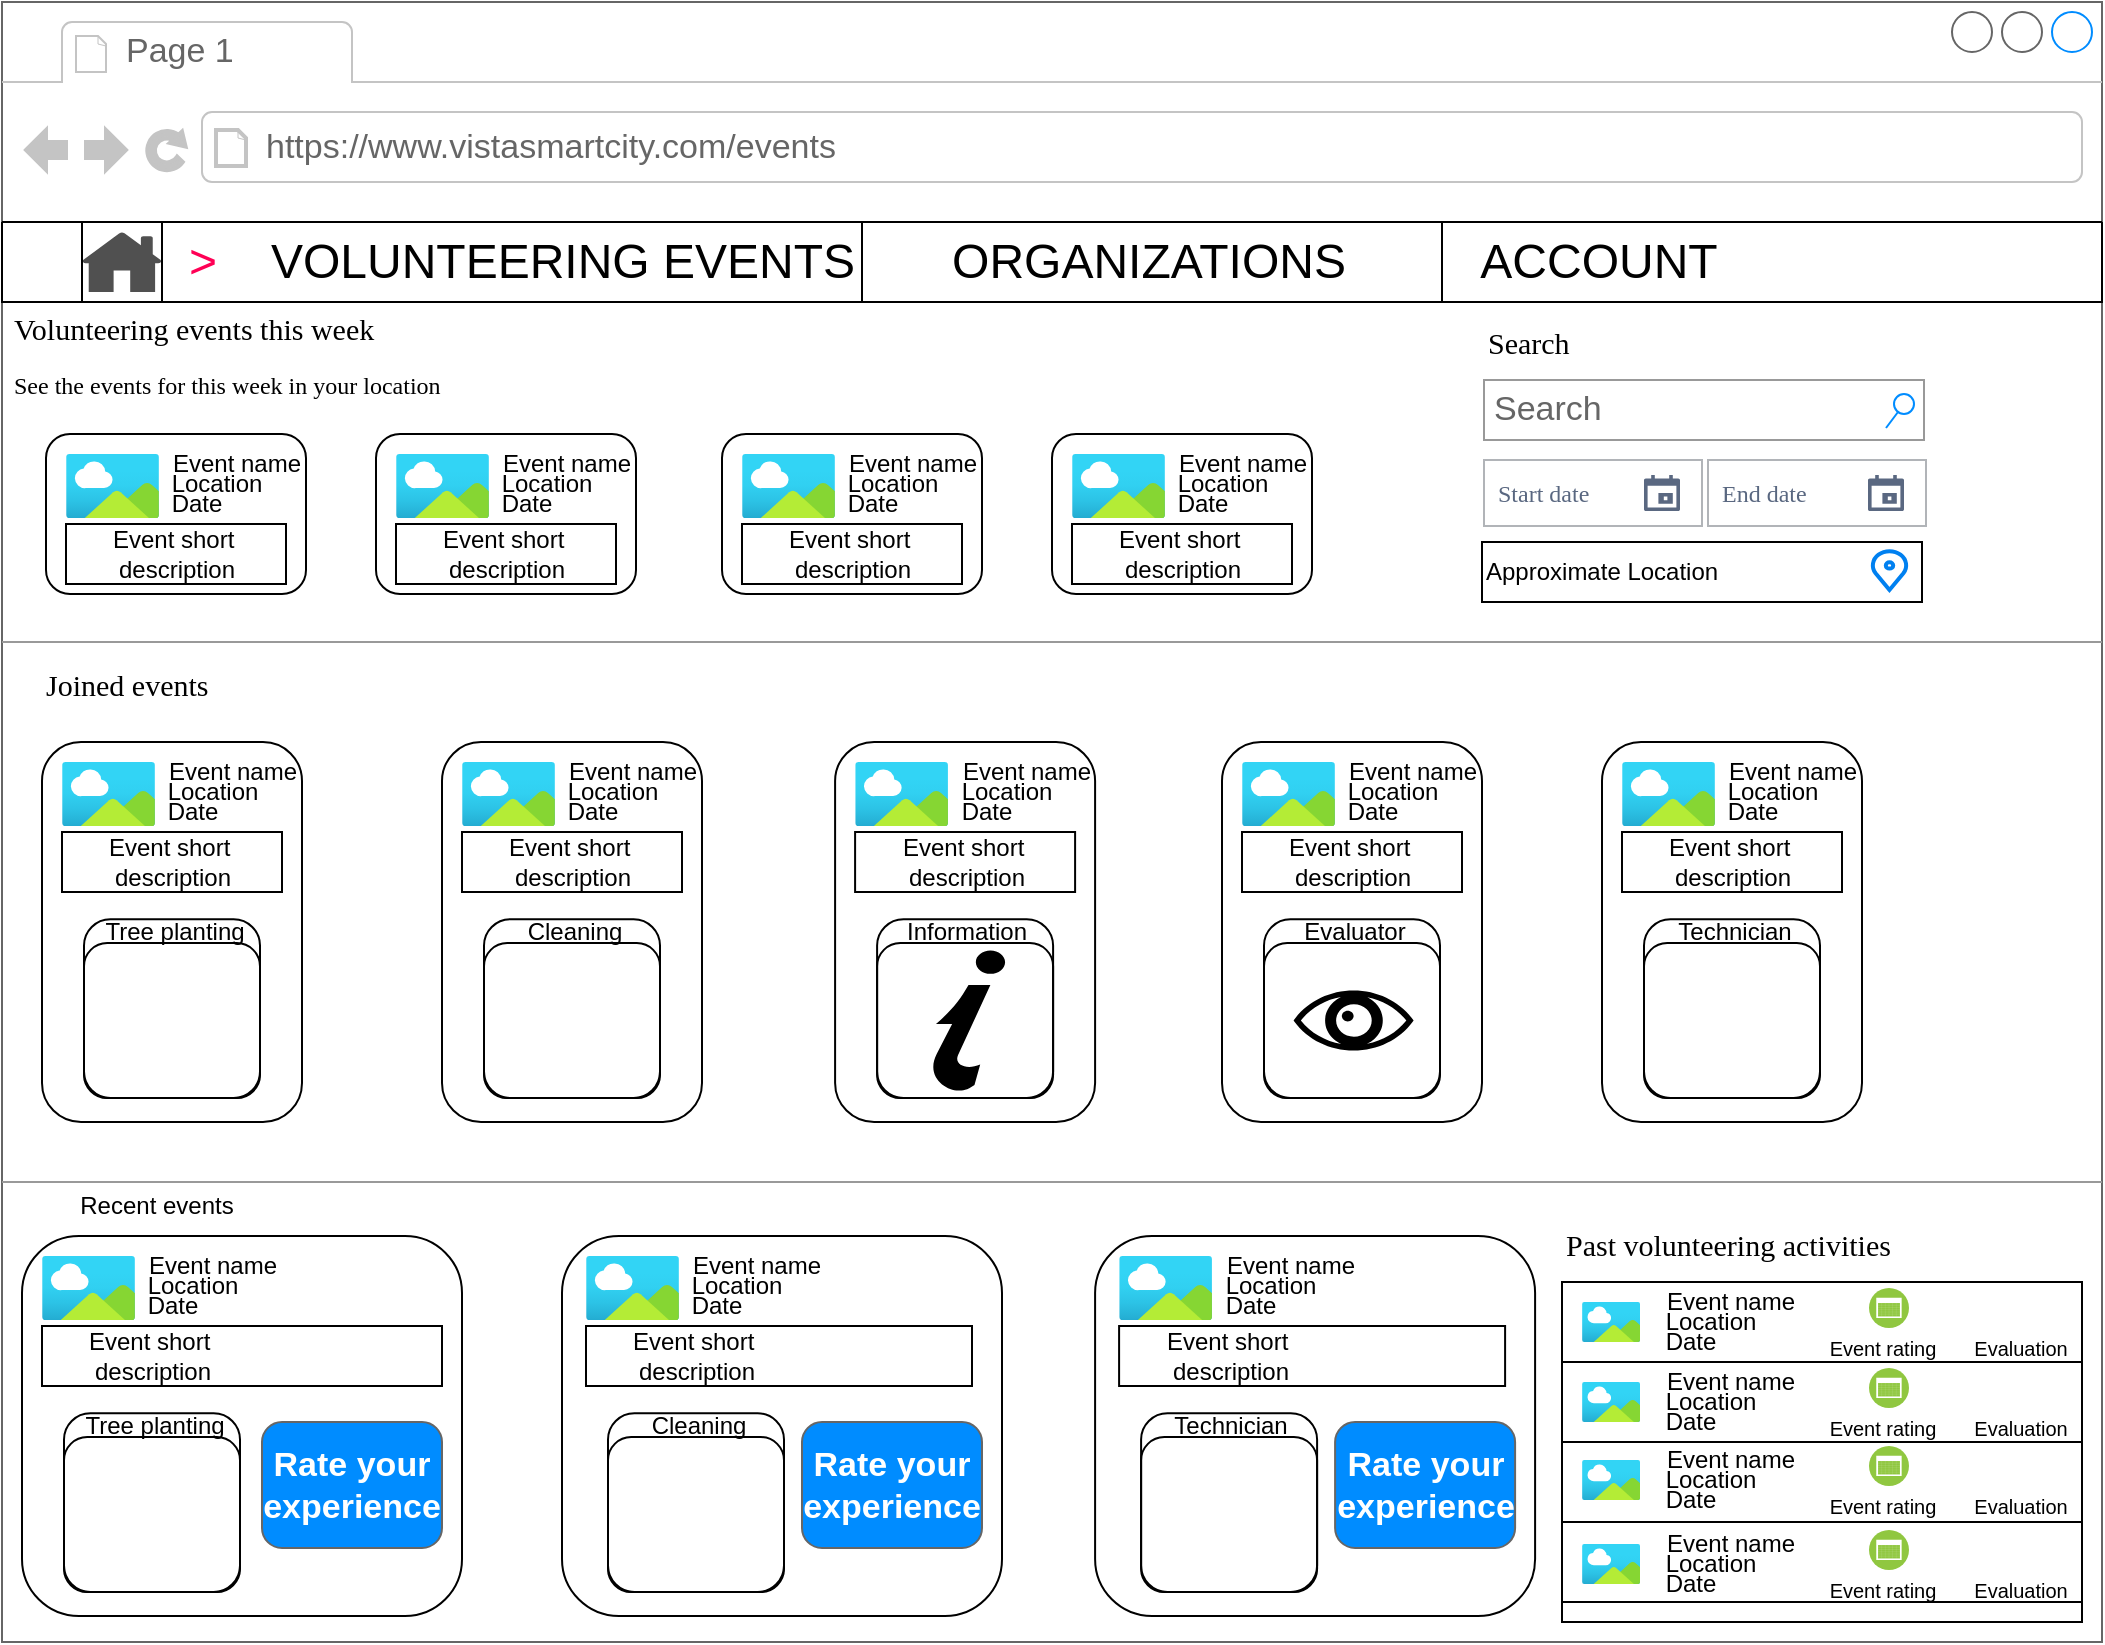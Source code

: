 <mxfile version="21.2.3" type="github">
  <diagram name="Page-1" id="2cc2dc42-3aac-f2a9-1cec-7a8b7cbee084">
    <mxGraphModel dx="1628" dy="991" grid="1" gridSize="10" guides="1" tooltips="1" connect="1" arrows="1" fold="1" page="1" pageScale="1" pageWidth="1100" pageHeight="850" background="none" math="0" shadow="0">
      <root>
        <mxCell id="0" />
        <mxCell id="1" parent="0" />
        <mxCell id="7026571954dc6520-1" value="" style="strokeWidth=1;shadow=0;dashed=0;align=center;html=1;shape=mxgraph.mockup.containers.browserWindow;rSize=0;strokeColor=#666666;mainText=,;recursiveResize=0;rounded=0;labelBackgroundColor=none;fontFamily=Verdana;fontSize=12" parent="1" vertex="1">
          <mxGeometry x="30" y="20" width="1050" height="820" as="geometry" />
        </mxCell>
        <mxCell id="7026571954dc6520-2" value="Page 1" style="strokeWidth=1;shadow=0;dashed=0;align=center;html=1;shape=mxgraph.mockup.containers.anchor;fontSize=17;fontColor=#666666;align=left;" parent="7026571954dc6520-1" vertex="1">
          <mxGeometry x="60" y="12" width="110" height="26" as="geometry" />
        </mxCell>
        <mxCell id="7026571954dc6520-3" value="https://www.vistasmartcity.com/events" style="strokeWidth=1;shadow=0;dashed=0;align=center;html=1;shape=mxgraph.mockup.containers.anchor;rSize=0;fontSize=17;fontColor=#666666;align=left;" parent="7026571954dc6520-1" vertex="1">
          <mxGeometry x="130" y="60" width="250" height="26" as="geometry" />
        </mxCell>
        <mxCell id="7026571954dc6520-6" value="Volunteering events this week" style="text;html=1;points=[];align=left;verticalAlign=top;spacingTop=-4;fontSize=15;fontFamily=Verdana" parent="7026571954dc6520-1" vertex="1">
          <mxGeometry x="4" y="152" width="170" height="30" as="geometry" />
        </mxCell>
        <mxCell id="7026571954dc6520-7" value="See the events for this week in your location" style="text;html=1;points=[];align=left;verticalAlign=top;spacingTop=-4;fontSize=12;fontFamily=Verdana;whiteSpace=wrap;" parent="7026571954dc6520-1" vertex="1">
          <mxGeometry x="4" y="182" width="240" height="40" as="geometry" />
        </mxCell>
        <mxCell id="7026571954dc6520-12" value="Search" style="text;html=1;points=[];align=left;verticalAlign=top;spacingTop=-4;fontSize=15;fontFamily=Verdana" parent="7026571954dc6520-1" vertex="1">
          <mxGeometry x="741" y="159" width="170" height="30" as="geometry" />
        </mxCell>
        <mxCell id="7026571954dc6520-14" value="Search" style="strokeWidth=1;shadow=0;dashed=0;align=center;html=1;shape=mxgraph.mockup.forms.searchBox;strokeColor=#999999;mainText=;strokeColor2=#008cff;fontColor=#666666;fontSize=17;align=left;spacingLeft=3;rounded=0;labelBackgroundColor=none;" parent="7026571954dc6520-1" vertex="1">
          <mxGeometry x="741" y="189" width="220" height="30" as="geometry" />
        </mxCell>
        <mxCell id="7026571954dc6520-15" value="" style="verticalLabelPosition=bottom;shadow=0;dashed=0;align=center;html=1;verticalAlign=top;strokeWidth=1;shape=mxgraph.mockup.markup.line;strokeColor=#999999;rounded=0;labelBackgroundColor=none;fillColor=#ffffff;fontFamily=Verdana;fontSize=12;fontColor=#000000;" parent="7026571954dc6520-1" vertex="1">
          <mxGeometry y="310" width="1050" height="20" as="geometry" />
        </mxCell>
        <mxCell id="7026571954dc6520-16" value="Joined events" style="text;html=1;points=[];align=left;verticalAlign=top;spacingTop=-4;fontSize=15;fontFamily=Verdana" parent="7026571954dc6520-1" vertex="1">
          <mxGeometry x="20" y="330" width="170" height="30" as="geometry" />
        </mxCell>
        <mxCell id="7026571954dc6520-21" value="" style="verticalLabelPosition=bottom;shadow=0;dashed=0;align=center;html=1;verticalAlign=top;strokeWidth=1;shape=mxgraph.mockup.markup.line;strokeColor=#999999;rounded=0;labelBackgroundColor=none;fillColor=#ffffff;fontFamily=Verdana;fontSize=12;fontColor=#000000;" parent="7026571954dc6520-1" vertex="1">
          <mxGeometry y="580" width="1050" height="20" as="geometry" />
        </mxCell>
        <mxCell id="wlsTM-EWgnDsblmS1kuD-19" value="" style="rounded=1;whiteSpace=wrap;html=1;" parent="7026571954dc6520-1" vertex="1">
          <mxGeometry x="20" y="370" width="130" height="190" as="geometry" />
        </mxCell>
        <mxCell id="wlsTM-EWgnDsblmS1kuD-20" value="" style="aspect=fixed;html=1;points=[];align=center;image;fontSize=12;image=img/lib/azure2/general/Image.svg;" parent="7026571954dc6520-1" vertex="1">
          <mxGeometry x="30" y="380" width="46.55" height="32" as="geometry" />
        </mxCell>
        <mxCell id="wlsTM-EWgnDsblmS1kuD-21" value="Event name" style="text;html=1;align=center;verticalAlign=middle;resizable=0;points=[];autosize=1;strokeColor=none;fillColor=none;" parent="7026571954dc6520-1" vertex="1">
          <mxGeometry x="70" y="370" width="90" height="30" as="geometry" />
        </mxCell>
        <mxCell id="wlsTM-EWgnDsblmS1kuD-22" value="Location" style="text;html=1;align=center;verticalAlign=middle;resizable=0;points=[];autosize=1;strokeColor=none;fillColor=none;" parent="7026571954dc6520-1" vertex="1">
          <mxGeometry x="70" y="380" width="70" height="30" as="geometry" />
        </mxCell>
        <mxCell id="wlsTM-EWgnDsblmS1kuD-23" value="Date" style="text;html=1;align=center;verticalAlign=middle;resizable=0;points=[];autosize=1;strokeColor=none;fillColor=none;" parent="7026571954dc6520-1" vertex="1">
          <mxGeometry x="70" y="390" width="50" height="30" as="geometry" />
        </mxCell>
        <mxCell id="wlsTM-EWgnDsblmS1kuD-24" value="" style="rounded=0;whiteSpace=wrap;html=1;" parent="7026571954dc6520-1" vertex="1">
          <mxGeometry x="30" y="415" width="110" height="30" as="geometry" />
        </mxCell>
        <mxCell id="wlsTM-EWgnDsblmS1kuD-25" value="Event short&amp;nbsp;&lt;br&gt;description" style="text;html=1;align=center;verticalAlign=middle;resizable=0;points=[];autosize=1;strokeColor=none;fillColor=none;" parent="7026571954dc6520-1" vertex="1">
          <mxGeometry x="40" y="410" width="90" height="40" as="geometry" />
        </mxCell>
        <mxCell id="wlsTM-EWgnDsblmS1kuD-26" value="" style="rounded=1;whiteSpace=wrap;html=1;" parent="7026571954dc6520-1" vertex="1">
          <mxGeometry x="22" y="216" width="130" height="80" as="geometry" />
        </mxCell>
        <mxCell id="wlsTM-EWgnDsblmS1kuD-27" value="" style="aspect=fixed;html=1;points=[];align=center;image;fontSize=12;image=img/lib/azure2/general/Image.svg;" parent="7026571954dc6520-1" vertex="1">
          <mxGeometry x="32" y="226" width="46.55" height="32" as="geometry" />
        </mxCell>
        <mxCell id="wlsTM-EWgnDsblmS1kuD-28" value="Event name" style="text;html=1;align=center;verticalAlign=middle;resizable=0;points=[];autosize=1;strokeColor=none;fillColor=none;" parent="7026571954dc6520-1" vertex="1">
          <mxGeometry x="72" y="216" width="90" height="30" as="geometry" />
        </mxCell>
        <mxCell id="wlsTM-EWgnDsblmS1kuD-29" value="Location" style="text;html=1;align=center;verticalAlign=middle;resizable=0;points=[];autosize=1;strokeColor=none;fillColor=none;" parent="7026571954dc6520-1" vertex="1">
          <mxGeometry x="72" y="226" width="70" height="30" as="geometry" />
        </mxCell>
        <mxCell id="wlsTM-EWgnDsblmS1kuD-30" value="Date" style="text;html=1;align=center;verticalAlign=middle;resizable=0;points=[];autosize=1;strokeColor=none;fillColor=none;" parent="7026571954dc6520-1" vertex="1">
          <mxGeometry x="72" y="236" width="50" height="30" as="geometry" />
        </mxCell>
        <mxCell id="wlsTM-EWgnDsblmS1kuD-31" value="" style="rounded=0;whiteSpace=wrap;html=1;" parent="7026571954dc6520-1" vertex="1">
          <mxGeometry x="32" y="261" width="110" height="30" as="geometry" />
        </mxCell>
        <mxCell id="wlsTM-EWgnDsblmS1kuD-32" value="Event short&amp;nbsp;&lt;br&gt;description" style="text;html=1;align=center;verticalAlign=middle;resizable=0;points=[];autosize=1;strokeColor=none;fillColor=none;" parent="7026571954dc6520-1" vertex="1">
          <mxGeometry x="42" y="256" width="90" height="40" as="geometry" />
        </mxCell>
        <mxCell id="wlsTM-EWgnDsblmS1kuD-40" value="" style="rounded=1;whiteSpace=wrap;html=1;" parent="7026571954dc6520-1" vertex="1">
          <mxGeometry x="187" y="216" width="130" height="80" as="geometry" />
        </mxCell>
        <mxCell id="wlsTM-EWgnDsblmS1kuD-41" value="" style="aspect=fixed;html=1;points=[];align=center;image;fontSize=12;image=img/lib/azure2/general/Image.svg;" parent="7026571954dc6520-1" vertex="1">
          <mxGeometry x="197" y="226" width="46.55" height="32" as="geometry" />
        </mxCell>
        <mxCell id="wlsTM-EWgnDsblmS1kuD-42" value="Event name" style="text;html=1;align=center;verticalAlign=middle;resizable=0;points=[];autosize=1;strokeColor=none;fillColor=none;" parent="7026571954dc6520-1" vertex="1">
          <mxGeometry x="237" y="216" width="90" height="30" as="geometry" />
        </mxCell>
        <mxCell id="wlsTM-EWgnDsblmS1kuD-43" value="Location" style="text;html=1;align=center;verticalAlign=middle;resizable=0;points=[];autosize=1;strokeColor=none;fillColor=none;" parent="7026571954dc6520-1" vertex="1">
          <mxGeometry x="237" y="226" width="70" height="30" as="geometry" />
        </mxCell>
        <mxCell id="wlsTM-EWgnDsblmS1kuD-44" value="Date" style="text;html=1;align=center;verticalAlign=middle;resizable=0;points=[];autosize=1;strokeColor=none;fillColor=none;" parent="7026571954dc6520-1" vertex="1">
          <mxGeometry x="237" y="236" width="50" height="30" as="geometry" />
        </mxCell>
        <mxCell id="wlsTM-EWgnDsblmS1kuD-45" value="" style="rounded=0;whiteSpace=wrap;html=1;" parent="7026571954dc6520-1" vertex="1">
          <mxGeometry x="197" y="261" width="110" height="30" as="geometry" />
        </mxCell>
        <mxCell id="wlsTM-EWgnDsblmS1kuD-46" value="Event short&amp;nbsp;&lt;br&gt;description" style="text;html=1;align=center;verticalAlign=middle;resizable=0;points=[];autosize=1;strokeColor=none;fillColor=none;" parent="7026571954dc6520-1" vertex="1">
          <mxGeometry x="207" y="256" width="90" height="40" as="geometry" />
        </mxCell>
        <mxCell id="wlsTM-EWgnDsblmS1kuD-54" value="" style="rounded=1;whiteSpace=wrap;html=1;" parent="7026571954dc6520-1" vertex="1">
          <mxGeometry x="360" y="216" width="130" height="80" as="geometry" />
        </mxCell>
        <mxCell id="wlsTM-EWgnDsblmS1kuD-55" value="" style="aspect=fixed;html=1;points=[];align=center;image;fontSize=12;image=img/lib/azure2/general/Image.svg;" parent="7026571954dc6520-1" vertex="1">
          <mxGeometry x="370" y="226" width="46.55" height="32" as="geometry" />
        </mxCell>
        <mxCell id="wlsTM-EWgnDsblmS1kuD-56" value="Event name" style="text;html=1;align=center;verticalAlign=middle;resizable=0;points=[];autosize=1;strokeColor=none;fillColor=none;" parent="7026571954dc6520-1" vertex="1">
          <mxGeometry x="410" y="216" width="90" height="30" as="geometry" />
        </mxCell>
        <mxCell id="wlsTM-EWgnDsblmS1kuD-57" value="Location" style="text;html=1;align=center;verticalAlign=middle;resizable=0;points=[];autosize=1;strokeColor=none;fillColor=none;" parent="7026571954dc6520-1" vertex="1">
          <mxGeometry x="410" y="226" width="70" height="30" as="geometry" />
        </mxCell>
        <mxCell id="wlsTM-EWgnDsblmS1kuD-58" value="Date" style="text;html=1;align=center;verticalAlign=middle;resizable=0;points=[];autosize=1;strokeColor=none;fillColor=none;" parent="7026571954dc6520-1" vertex="1">
          <mxGeometry x="410" y="236" width="50" height="30" as="geometry" />
        </mxCell>
        <mxCell id="wlsTM-EWgnDsblmS1kuD-59" value="" style="rounded=0;whiteSpace=wrap;html=1;" parent="7026571954dc6520-1" vertex="1">
          <mxGeometry x="370" y="261" width="110" height="30" as="geometry" />
        </mxCell>
        <mxCell id="wlsTM-EWgnDsblmS1kuD-60" value="Event short&amp;nbsp;&lt;br&gt;description" style="text;html=1;align=center;verticalAlign=middle;resizable=0;points=[];autosize=1;strokeColor=none;fillColor=none;" parent="7026571954dc6520-1" vertex="1">
          <mxGeometry x="380" y="256" width="90" height="40" as="geometry" />
        </mxCell>
        <mxCell id="wlsTM-EWgnDsblmS1kuD-68" value="" style="rounded=1;whiteSpace=wrap;html=1;" parent="7026571954dc6520-1" vertex="1">
          <mxGeometry x="525" y="216" width="130" height="80" as="geometry" />
        </mxCell>
        <mxCell id="wlsTM-EWgnDsblmS1kuD-69" value="" style="aspect=fixed;html=1;points=[];align=center;image;fontSize=12;image=img/lib/azure2/general/Image.svg;" parent="7026571954dc6520-1" vertex="1">
          <mxGeometry x="535" y="226" width="46.55" height="32" as="geometry" />
        </mxCell>
        <mxCell id="wlsTM-EWgnDsblmS1kuD-70" value="Event name" style="text;html=1;align=center;verticalAlign=middle;resizable=0;points=[];autosize=1;strokeColor=none;fillColor=none;" parent="7026571954dc6520-1" vertex="1">
          <mxGeometry x="575" y="216" width="90" height="30" as="geometry" />
        </mxCell>
        <mxCell id="wlsTM-EWgnDsblmS1kuD-71" value="Location" style="text;html=1;align=center;verticalAlign=middle;resizable=0;points=[];autosize=1;strokeColor=none;fillColor=none;" parent="7026571954dc6520-1" vertex="1">
          <mxGeometry x="575" y="226" width="70" height="30" as="geometry" />
        </mxCell>
        <mxCell id="wlsTM-EWgnDsblmS1kuD-72" value="Date" style="text;html=1;align=center;verticalAlign=middle;resizable=0;points=[];autosize=1;strokeColor=none;fillColor=none;" parent="7026571954dc6520-1" vertex="1">
          <mxGeometry x="575" y="236" width="50" height="30" as="geometry" />
        </mxCell>
        <mxCell id="wlsTM-EWgnDsblmS1kuD-73" value="" style="rounded=0;whiteSpace=wrap;html=1;" parent="7026571954dc6520-1" vertex="1">
          <mxGeometry x="535" y="261" width="110" height="30" as="geometry" />
        </mxCell>
        <mxCell id="wlsTM-EWgnDsblmS1kuD-74" value="Event short&amp;nbsp;&lt;br&gt;description" style="text;html=1;align=center;verticalAlign=middle;resizable=0;points=[];autosize=1;strokeColor=none;fillColor=none;" parent="7026571954dc6520-1" vertex="1">
          <mxGeometry x="545" y="256" width="90" height="40" as="geometry" />
        </mxCell>
        <mxCell id="PswUvU7GoWv7nSjoJi2_-37" value="Recent events" style="text;html=1;align=center;verticalAlign=middle;resizable=0;points=[];autosize=1;strokeColor=none;fillColor=none;" parent="7026571954dc6520-1" vertex="1">
          <mxGeometry x="27" y="587" width="100" height="30" as="geometry" />
        </mxCell>
        <mxCell id="HxkZM5L2tCHpHcFzdb74-59" value="" style="rounded=1;whiteSpace=wrap;html=1;" vertex="1" parent="7026571954dc6520-1">
          <mxGeometry x="220" y="370" width="130" height="190" as="geometry" />
        </mxCell>
        <mxCell id="HxkZM5L2tCHpHcFzdb74-60" value="" style="aspect=fixed;html=1;points=[];align=center;image;fontSize=12;image=img/lib/azure2/general/Image.svg;" vertex="1" parent="7026571954dc6520-1">
          <mxGeometry x="230" y="380" width="46.55" height="32" as="geometry" />
        </mxCell>
        <mxCell id="HxkZM5L2tCHpHcFzdb74-61" value="Event name" style="text;html=1;align=center;verticalAlign=middle;resizable=0;points=[];autosize=1;strokeColor=none;fillColor=none;" vertex="1" parent="7026571954dc6520-1">
          <mxGeometry x="270" y="370" width="90" height="30" as="geometry" />
        </mxCell>
        <mxCell id="HxkZM5L2tCHpHcFzdb74-62" value="Location" style="text;html=1;align=center;verticalAlign=middle;resizable=0;points=[];autosize=1;strokeColor=none;fillColor=none;" vertex="1" parent="7026571954dc6520-1">
          <mxGeometry x="270" y="380" width="70" height="30" as="geometry" />
        </mxCell>
        <mxCell id="HxkZM5L2tCHpHcFzdb74-63" value="Date" style="text;html=1;align=center;verticalAlign=middle;resizable=0;points=[];autosize=1;strokeColor=none;fillColor=none;" vertex="1" parent="7026571954dc6520-1">
          <mxGeometry x="270" y="390" width="50" height="30" as="geometry" />
        </mxCell>
        <mxCell id="HxkZM5L2tCHpHcFzdb74-64" value="" style="rounded=0;whiteSpace=wrap;html=1;" vertex="1" parent="7026571954dc6520-1">
          <mxGeometry x="230" y="415" width="110" height="30" as="geometry" />
        </mxCell>
        <mxCell id="HxkZM5L2tCHpHcFzdb74-65" value="Event short&amp;nbsp;&lt;br&gt;description" style="text;html=1;align=center;verticalAlign=middle;resizable=0;points=[];autosize=1;strokeColor=none;fillColor=none;" vertex="1" parent="7026571954dc6520-1">
          <mxGeometry x="240" y="410" width="90" height="40" as="geometry" />
        </mxCell>
        <mxCell id="HxkZM5L2tCHpHcFzdb74-72" value="" style="rounded=1;whiteSpace=wrap;html=1;" vertex="1" parent="7026571954dc6520-1">
          <mxGeometry x="416.55" y="370" width="130" height="190" as="geometry" />
        </mxCell>
        <mxCell id="HxkZM5L2tCHpHcFzdb74-73" value="" style="aspect=fixed;html=1;points=[];align=center;image;fontSize=12;image=img/lib/azure2/general/Image.svg;" vertex="1" parent="7026571954dc6520-1">
          <mxGeometry x="426.55" y="380" width="46.55" height="32" as="geometry" />
        </mxCell>
        <mxCell id="HxkZM5L2tCHpHcFzdb74-74" value="Event name" style="text;html=1;align=center;verticalAlign=middle;resizable=0;points=[];autosize=1;strokeColor=none;fillColor=none;" vertex="1" parent="7026571954dc6520-1">
          <mxGeometry x="466.55" y="370" width="90" height="30" as="geometry" />
        </mxCell>
        <mxCell id="HxkZM5L2tCHpHcFzdb74-75" value="Location" style="text;html=1;align=center;verticalAlign=middle;resizable=0;points=[];autosize=1;strokeColor=none;fillColor=none;" vertex="1" parent="7026571954dc6520-1">
          <mxGeometry x="466.55" y="380" width="70" height="30" as="geometry" />
        </mxCell>
        <mxCell id="HxkZM5L2tCHpHcFzdb74-76" value="Date" style="text;html=1;align=center;verticalAlign=middle;resizable=0;points=[];autosize=1;strokeColor=none;fillColor=none;" vertex="1" parent="7026571954dc6520-1">
          <mxGeometry x="466.55" y="390" width="50" height="30" as="geometry" />
        </mxCell>
        <mxCell id="HxkZM5L2tCHpHcFzdb74-77" value="" style="rounded=0;whiteSpace=wrap;html=1;" vertex="1" parent="7026571954dc6520-1">
          <mxGeometry x="426.55" y="415" width="110" height="30" as="geometry" />
        </mxCell>
        <mxCell id="HxkZM5L2tCHpHcFzdb74-78" value="Event short&amp;nbsp;&lt;br&gt;description" style="text;html=1;align=center;verticalAlign=middle;resizable=0;points=[];autosize=1;strokeColor=none;fillColor=none;" vertex="1" parent="7026571954dc6520-1">
          <mxGeometry x="436.55" y="410" width="90" height="40" as="geometry" />
        </mxCell>
        <mxCell id="HxkZM5L2tCHpHcFzdb74-85" value="" style="rounded=1;whiteSpace=wrap;html=1;" vertex="1" parent="7026571954dc6520-1">
          <mxGeometry x="610" y="370" width="130" height="190" as="geometry" />
        </mxCell>
        <mxCell id="HxkZM5L2tCHpHcFzdb74-86" value="" style="aspect=fixed;html=1;points=[];align=center;image;fontSize=12;image=img/lib/azure2/general/Image.svg;" vertex="1" parent="7026571954dc6520-1">
          <mxGeometry x="620" y="380" width="46.55" height="32" as="geometry" />
        </mxCell>
        <mxCell id="HxkZM5L2tCHpHcFzdb74-87" value="Event name" style="text;html=1;align=center;verticalAlign=middle;resizable=0;points=[];autosize=1;strokeColor=none;fillColor=none;" vertex="1" parent="7026571954dc6520-1">
          <mxGeometry x="660" y="370" width="90" height="30" as="geometry" />
        </mxCell>
        <mxCell id="HxkZM5L2tCHpHcFzdb74-88" value="Location" style="text;html=1;align=center;verticalAlign=middle;resizable=0;points=[];autosize=1;strokeColor=none;fillColor=none;" vertex="1" parent="7026571954dc6520-1">
          <mxGeometry x="660" y="380" width="70" height="30" as="geometry" />
        </mxCell>
        <mxCell id="HxkZM5L2tCHpHcFzdb74-89" value="Date" style="text;html=1;align=center;verticalAlign=middle;resizable=0;points=[];autosize=1;strokeColor=none;fillColor=none;" vertex="1" parent="7026571954dc6520-1">
          <mxGeometry x="660" y="390" width="50" height="30" as="geometry" />
        </mxCell>
        <mxCell id="HxkZM5L2tCHpHcFzdb74-90" value="" style="rounded=0;whiteSpace=wrap;html=1;" vertex="1" parent="7026571954dc6520-1">
          <mxGeometry x="620" y="415" width="110" height="30" as="geometry" />
        </mxCell>
        <mxCell id="HxkZM5L2tCHpHcFzdb74-91" value="Event short&amp;nbsp;&lt;br&gt;description" style="text;html=1;align=center;verticalAlign=middle;resizable=0;points=[];autosize=1;strokeColor=none;fillColor=none;" vertex="1" parent="7026571954dc6520-1">
          <mxGeometry x="630" y="410" width="90" height="40" as="geometry" />
        </mxCell>
        <mxCell id="HxkZM5L2tCHpHcFzdb74-98" value="" style="rounded=1;whiteSpace=wrap;html=1;" vertex="1" parent="7026571954dc6520-1">
          <mxGeometry x="800" y="370" width="130" height="190" as="geometry" />
        </mxCell>
        <mxCell id="HxkZM5L2tCHpHcFzdb74-99" value="" style="aspect=fixed;html=1;points=[];align=center;image;fontSize=12;image=img/lib/azure2/general/Image.svg;" vertex="1" parent="7026571954dc6520-1">
          <mxGeometry x="810" y="380" width="46.55" height="32" as="geometry" />
        </mxCell>
        <mxCell id="HxkZM5L2tCHpHcFzdb74-100" value="Event name" style="text;html=1;align=center;verticalAlign=middle;resizable=0;points=[];autosize=1;strokeColor=none;fillColor=none;" vertex="1" parent="7026571954dc6520-1">
          <mxGeometry x="850" y="370" width="90" height="30" as="geometry" />
        </mxCell>
        <mxCell id="HxkZM5L2tCHpHcFzdb74-101" value="Location" style="text;html=1;align=center;verticalAlign=middle;resizable=0;points=[];autosize=1;strokeColor=none;fillColor=none;" vertex="1" parent="7026571954dc6520-1">
          <mxGeometry x="850" y="380" width="70" height="30" as="geometry" />
        </mxCell>
        <mxCell id="HxkZM5L2tCHpHcFzdb74-102" value="Date" style="text;html=1;align=center;verticalAlign=middle;resizable=0;points=[];autosize=1;strokeColor=none;fillColor=none;" vertex="1" parent="7026571954dc6520-1">
          <mxGeometry x="850" y="390" width="50" height="30" as="geometry" />
        </mxCell>
        <mxCell id="HxkZM5L2tCHpHcFzdb74-103" value="" style="rounded=0;whiteSpace=wrap;html=1;" vertex="1" parent="7026571954dc6520-1">
          <mxGeometry x="810" y="415" width="110" height="30" as="geometry" />
        </mxCell>
        <mxCell id="HxkZM5L2tCHpHcFzdb74-104" value="Event short&amp;nbsp;&lt;br&gt;description" style="text;html=1;align=center;verticalAlign=middle;resizable=0;points=[];autosize=1;strokeColor=none;fillColor=none;" vertex="1" parent="7026571954dc6520-1">
          <mxGeometry x="820" y="410" width="90" height="40" as="geometry" />
        </mxCell>
        <mxCell id="HxkZM5L2tCHpHcFzdb74-111" value="" style="rounded=1;whiteSpace=wrap;html=1;" vertex="1" parent="7026571954dc6520-1">
          <mxGeometry x="10" y="617" width="220" height="190" as="geometry" />
        </mxCell>
        <mxCell id="HxkZM5L2tCHpHcFzdb74-112" value="" style="aspect=fixed;html=1;points=[];align=center;image;fontSize=12;image=img/lib/azure2/general/Image.svg;" vertex="1" parent="7026571954dc6520-1">
          <mxGeometry x="20" y="627" width="46.55" height="32" as="geometry" />
        </mxCell>
        <mxCell id="HxkZM5L2tCHpHcFzdb74-113" value="Event name" style="text;html=1;align=center;verticalAlign=middle;resizable=0;points=[];autosize=1;strokeColor=none;fillColor=none;" vertex="1" parent="7026571954dc6520-1">
          <mxGeometry x="60" y="617" width="90" height="30" as="geometry" />
        </mxCell>
        <mxCell id="HxkZM5L2tCHpHcFzdb74-114" value="Location" style="text;html=1;align=center;verticalAlign=middle;resizable=0;points=[];autosize=1;strokeColor=none;fillColor=none;" vertex="1" parent="7026571954dc6520-1">
          <mxGeometry x="60" y="627" width="70" height="30" as="geometry" />
        </mxCell>
        <mxCell id="HxkZM5L2tCHpHcFzdb74-115" value="Date" style="text;html=1;align=center;verticalAlign=middle;resizable=0;points=[];autosize=1;strokeColor=none;fillColor=none;" vertex="1" parent="7026571954dc6520-1">
          <mxGeometry x="60" y="637" width="50" height="30" as="geometry" />
        </mxCell>
        <mxCell id="HxkZM5L2tCHpHcFzdb74-116" value="" style="rounded=0;whiteSpace=wrap;html=1;" vertex="1" parent="7026571954dc6520-1">
          <mxGeometry x="20" y="662" width="200" height="30" as="geometry" />
        </mxCell>
        <mxCell id="HxkZM5L2tCHpHcFzdb74-117" value="Event short&amp;nbsp;&lt;br&gt;description" style="text;html=1;align=center;verticalAlign=middle;resizable=0;points=[];autosize=1;strokeColor=none;fillColor=none;" vertex="1" parent="7026571954dc6520-1">
          <mxGeometry x="30" y="657" width="90" height="40" as="geometry" />
        </mxCell>
        <mxCell id="HxkZM5L2tCHpHcFzdb74-137" value="" style="rounded=1;whiteSpace=wrap;html=1;" vertex="1" parent="7026571954dc6520-1">
          <mxGeometry x="280" y="617" width="220" height="190" as="geometry" />
        </mxCell>
        <mxCell id="HxkZM5L2tCHpHcFzdb74-119" value="" style="aspect=fixed;html=1;points=[];align=center;image;fontSize=12;image=img/lib/azure2/general/Image.svg;" vertex="1" parent="7026571954dc6520-1">
          <mxGeometry x="292" y="627" width="46.55" height="32" as="geometry" />
        </mxCell>
        <mxCell id="HxkZM5L2tCHpHcFzdb74-120" value="Event name" style="text;html=1;align=center;verticalAlign=middle;resizable=0;points=[];autosize=1;strokeColor=none;fillColor=none;" vertex="1" parent="7026571954dc6520-1">
          <mxGeometry x="332" y="617" width="90" height="30" as="geometry" />
        </mxCell>
        <mxCell id="HxkZM5L2tCHpHcFzdb74-121" value="Location" style="text;html=1;align=center;verticalAlign=middle;resizable=0;points=[];autosize=1;strokeColor=none;fillColor=none;" vertex="1" parent="7026571954dc6520-1">
          <mxGeometry x="332" y="627" width="70" height="30" as="geometry" />
        </mxCell>
        <mxCell id="HxkZM5L2tCHpHcFzdb74-122" value="Date" style="text;html=1;align=center;verticalAlign=middle;resizable=0;points=[];autosize=1;strokeColor=none;fillColor=none;" vertex="1" parent="7026571954dc6520-1">
          <mxGeometry x="332" y="637" width="50" height="30" as="geometry" />
        </mxCell>
        <mxCell id="HxkZM5L2tCHpHcFzdb74-123" value="" style="rounded=0;whiteSpace=wrap;html=1;" vertex="1" parent="7026571954dc6520-1">
          <mxGeometry x="292" y="662" width="193" height="30" as="geometry" />
        </mxCell>
        <mxCell id="HxkZM5L2tCHpHcFzdb74-124" value="Event short&amp;nbsp;&lt;br&gt;description" style="text;html=1;align=center;verticalAlign=middle;resizable=0;points=[];autosize=1;strokeColor=none;fillColor=none;" vertex="1" parent="7026571954dc6520-1">
          <mxGeometry x="302" y="657" width="90" height="40" as="geometry" />
        </mxCell>
        <mxCell id="HxkZM5L2tCHpHcFzdb74-135" value="Rate your experience" style="strokeWidth=1;shadow=0;dashed=0;align=center;html=1;shape=mxgraph.mockup.buttons.button;strokeColor=#666666;fontColor=#ffffff;mainText=;buttonStyle=round;fontSize=17;fontStyle=1;fillColor=#008cff;whiteSpace=wrap;" vertex="1" parent="7026571954dc6520-1">
          <mxGeometry x="130" y="710" width="90" height="63" as="geometry" />
        </mxCell>
        <mxCell id="HxkZM5L2tCHpHcFzdb74-138" value="Rate your experience" style="strokeWidth=1;shadow=0;dashed=0;align=center;html=1;shape=mxgraph.mockup.buttons.button;strokeColor=#666666;fontColor=#ffffff;mainText=;buttonStyle=round;fontSize=17;fontStyle=1;fillColor=#008cff;whiteSpace=wrap;" vertex="1" parent="7026571954dc6520-1">
          <mxGeometry x="400" y="710" width="90" height="63" as="geometry" />
        </mxCell>
        <mxCell id="HxkZM5L2tCHpHcFzdb74-139" value="" style="rounded=1;whiteSpace=wrap;html=1;" vertex="1" parent="7026571954dc6520-1">
          <mxGeometry x="546.55" y="617" width="220" height="190" as="geometry" />
        </mxCell>
        <mxCell id="HxkZM5L2tCHpHcFzdb74-140" value="" style="aspect=fixed;html=1;points=[];align=center;image;fontSize=12;image=img/lib/azure2/general/Image.svg;" vertex="1" parent="7026571954dc6520-1">
          <mxGeometry x="558.55" y="627" width="46.55" height="32" as="geometry" />
        </mxCell>
        <mxCell id="HxkZM5L2tCHpHcFzdb74-141" value="Event name" style="text;html=1;align=center;verticalAlign=middle;resizable=0;points=[];autosize=1;strokeColor=none;fillColor=none;" vertex="1" parent="7026571954dc6520-1">
          <mxGeometry x="598.55" y="617" width="90" height="30" as="geometry" />
        </mxCell>
        <mxCell id="HxkZM5L2tCHpHcFzdb74-142" value="Location" style="text;html=1;align=center;verticalAlign=middle;resizable=0;points=[];autosize=1;strokeColor=none;fillColor=none;" vertex="1" parent="7026571954dc6520-1">
          <mxGeometry x="598.55" y="627" width="70" height="30" as="geometry" />
        </mxCell>
        <mxCell id="HxkZM5L2tCHpHcFzdb74-143" value="Date" style="text;html=1;align=center;verticalAlign=middle;resizable=0;points=[];autosize=1;strokeColor=none;fillColor=none;" vertex="1" parent="7026571954dc6520-1">
          <mxGeometry x="598.55" y="637" width="50" height="30" as="geometry" />
        </mxCell>
        <mxCell id="HxkZM5L2tCHpHcFzdb74-144" value="" style="rounded=0;whiteSpace=wrap;html=1;" vertex="1" parent="7026571954dc6520-1">
          <mxGeometry x="558.55" y="662" width="193" height="30" as="geometry" />
        </mxCell>
        <mxCell id="HxkZM5L2tCHpHcFzdb74-145" value="Event short&amp;nbsp;&lt;br&gt;description" style="text;html=1;align=center;verticalAlign=middle;resizable=0;points=[];autosize=1;strokeColor=none;fillColor=none;" vertex="1" parent="7026571954dc6520-1">
          <mxGeometry x="568.55" y="657" width="90" height="40" as="geometry" />
        </mxCell>
        <mxCell id="HxkZM5L2tCHpHcFzdb74-146" value="Rate your experience" style="strokeWidth=1;shadow=0;dashed=0;align=center;html=1;shape=mxgraph.mockup.buttons.button;strokeColor=#666666;fontColor=#ffffff;mainText=;buttonStyle=round;fontSize=17;fontStyle=1;fillColor=#008cff;whiteSpace=wrap;" vertex="1" parent="7026571954dc6520-1">
          <mxGeometry x="666.55" y="710" width="90" height="63" as="geometry" />
        </mxCell>
        <mxCell id="SwkVHxH7qf517YYLQ6Va-1" value="" style="group" parent="1" connectable="0" vertex="1">
          <mxGeometry x="71" y="478" width="94.797" height="90" as="geometry" />
        </mxCell>
        <mxCell id="SwkVHxH7qf517YYLQ6Va-2" value="" style="rounded=1;whiteSpace=wrap;html=1;" parent="SwkVHxH7qf517YYLQ6Va-1" vertex="1">
          <mxGeometry y="12.517" width="88" height="77.483" as="geometry" />
        </mxCell>
        <mxCell id="SwkVHxH7qf517YYLQ6Va-8" value="" style="rounded=1;whiteSpace=wrap;html=1;fillColor=none;" parent="SwkVHxH7qf517YYLQ6Va-1" vertex="1">
          <mxGeometry y="0.596" width="88" height="89.404" as="geometry" />
        </mxCell>
        <mxCell id="SwkVHxH7qf517YYLQ6Va-9" value="Tree planting" style="text;html=1;align=center;verticalAlign=middle;resizable=0;points=[];autosize=1;strokeColor=none;fillColor=none;" parent="SwkVHxH7qf517YYLQ6Va-1" vertex="1">
          <mxGeometry x="-0.203" y="-7.727" width="90" height="30" as="geometry" />
        </mxCell>
        <mxCell id="HxkZM5L2tCHpHcFzdb74-58" value="" style="shape=image;html=1;verticalAlign=top;verticalLabelPosition=bottom;labelBackgroundColor=#ffffff;imageAspect=0;aspect=fixed;image=https://cdn0.iconfinder.com/data/icons/phosphor-regular-vol-4/256/tree-128.png" vertex="1" parent="SwkVHxH7qf517YYLQ6Va-1">
          <mxGeometry x="10" y="12.52" width="70" height="70" as="geometry" />
        </mxCell>
        <mxCell id="SwkVHxH7qf517YYLQ6Va-86" value="&lt;font face=&quot;Times New Roman&quot;&gt;Start date&lt;/font&gt;" style="rounded=0;arcSize=9;fillColor=none;align=left;spacingLeft=5;strokeColor=#B1B4B8;html=1;strokeWidth=1;fontColor=#596780;fontSize=12;hachureGap=4;pointerEvents=0;fontFamily=Architects Daughter;fontSource=https%3A%2F%2Ffonts.googleapis.com%2Fcss%3Ffamily%3DArchitects%2BDaughter;" parent="1" vertex="1">
          <mxGeometry x="771" y="249" width="109" height="33" as="geometry" />
        </mxCell>
        <mxCell id="SwkVHxH7qf517YYLQ6Va-87" value="" style="shape=mxgraph.gmdl.calendar;fillColor=#5A6881;strokeColor=none;sketch=0;hachureGap=4;pointerEvents=0;fontFamily=Architects Daughter;fontSource=https%3A%2F%2Ffonts.googleapis.com%2Fcss%3Ffamily%3DArchitects%2BDaughter;fontSize=20;" parent="SwkVHxH7qf517YYLQ6Va-86" vertex="1">
          <mxGeometry x="1" y="0.5" width="18" height="18" relative="1" as="geometry">
            <mxPoint x="-29" y="-9" as="offset" />
          </mxGeometry>
        </mxCell>
        <mxCell id="SwkVHxH7qf517YYLQ6Va-88" value="&lt;font face=&quot;Times New Roman&quot;&gt;End date&lt;/font&gt;" style="rounded=0;arcSize=9;fillColor=none;align=left;spacingLeft=5;strokeColor=#B1B4B8;html=1;strokeWidth=1;fontColor=#596780;fontSize=12;hachureGap=4;pointerEvents=0;fontFamily=Architects Daughter;fontSource=https%3A%2F%2Ffonts.googleapis.com%2Fcss%3Ffamily%3DArchitects%2BDaughter;" parent="1" vertex="1">
          <mxGeometry x="883" y="249" width="109" height="33" as="geometry" />
        </mxCell>
        <mxCell id="SwkVHxH7qf517YYLQ6Va-89" value="" style="shape=mxgraph.gmdl.calendar;fillColor=#5A6881;strokeColor=none;sketch=0;hachureGap=4;pointerEvents=0;fontFamily=Architects Daughter;fontSource=https%3A%2F%2Ffonts.googleapis.com%2Fcss%3Ffamily%3DArchitects%2BDaughter;fontSize=20;" parent="SwkVHxH7qf517YYLQ6Va-88" vertex="1">
          <mxGeometry x="1" y="0.5" width="18" height="18" relative="1" as="geometry">
            <mxPoint x="-29" y="-9" as="offset" />
          </mxGeometry>
        </mxCell>
        <mxCell id="SwkVHxH7qf517YYLQ6Va-90" value="Approximate Location" style="rounded=0;whiteSpace=wrap;html=1;align=left;" parent="1" vertex="1">
          <mxGeometry x="770" y="290" width="220" height="30" as="geometry" />
        </mxCell>
        <mxCell id="SwkVHxH7qf517YYLQ6Va-91" value="" style="html=1;verticalLabelPosition=bottom;align=center;labelBackgroundColor=#ffffff;verticalAlign=top;strokeWidth=2;strokeColor=#0080F0;shadow=0;dashed=0;shape=mxgraph.ios7.icons.location;" parent="1" vertex="1">
          <mxGeometry x="964.5" y="294" width="18.5" height="20" as="geometry" />
        </mxCell>
        <mxCell id="HxkZM5L2tCHpHcFzdb74-1" value="" style="shape=image;html=1;verticalAlign=top;verticalLabelPosition=bottom;labelBackgroundColor=#ffffff;imageAspect=0;aspect=fixed;image=https://cdn4.iconfinder.com/data/icons/evil-icons-user-interface/64/menu-128.png" vertex="1" parent="1">
          <mxGeometry x="30" y="130" width="40" height="40" as="geometry" />
        </mxCell>
        <mxCell id="HxkZM5L2tCHpHcFzdb74-2" value="" style="sketch=0;pointerEvents=1;shadow=0;dashed=0;html=1;strokeColor=none;fillColor=#505050;labelPosition=center;verticalLabelPosition=bottom;verticalAlign=top;outlineConnect=0;align=center;shape=mxgraph.office.concepts.home;" vertex="1" parent="1">
          <mxGeometry x="70" y="135" width="40" height="30" as="geometry" />
        </mxCell>
        <mxCell id="HxkZM5L2tCHpHcFzdb74-3" value="" style="swimlane;startSize=0;" vertex="1" parent="1">
          <mxGeometry x="30" y="130" width="40" height="40" as="geometry" />
        </mxCell>
        <mxCell id="HxkZM5L2tCHpHcFzdb74-4" value="" style="swimlane;startSize=0;" vertex="1" parent="1">
          <mxGeometry x="70" y="130" width="390" height="40" as="geometry" />
        </mxCell>
        <mxCell id="HxkZM5L2tCHpHcFzdb74-5" value="&lt;font style=&quot;font-size: 24px;&quot;&gt;VOLUNTEERING EVENTS&lt;/font&gt;" style="text;html=1;align=center;verticalAlign=middle;resizable=0;points=[];autosize=1;strokeColor=none;fillColor=none;" vertex="1" parent="HxkZM5L2tCHpHcFzdb74-4">
          <mxGeometry x="80" width="320" height="40" as="geometry" />
        </mxCell>
        <mxCell id="HxkZM5L2tCHpHcFzdb74-6" value="&lt;font style=&quot;font-size: 24px;&quot; color=&quot;#ff0055&quot;&gt;&amp;gt;&lt;/font&gt;" style="text;html=1;align=center;verticalAlign=middle;resizable=0;points=[];autosize=1;strokeColor=none;fillColor=none;" vertex="1" parent="HxkZM5L2tCHpHcFzdb74-4">
          <mxGeometry x="40" width="40" height="40" as="geometry" />
        </mxCell>
        <mxCell id="HxkZM5L2tCHpHcFzdb74-7" value="" style="swimlane;startSize=0;" vertex="1" parent="1">
          <mxGeometry x="750" y="130" width="330" height="40" as="geometry">
            <mxRectangle x="750" y="130" width="50" height="40" as="alternateBounds" />
          </mxGeometry>
        </mxCell>
        <mxCell id="HxkZM5L2tCHpHcFzdb74-8" value="&lt;font style=&quot;font-size: 24px;&quot;&gt;ACCOUNT&lt;/font&gt;" style="text;html=1;align=center;verticalAlign=middle;resizable=0;points=[];autosize=1;strokeColor=none;fillColor=none;" vertex="1" parent="HxkZM5L2tCHpHcFzdb74-7">
          <mxGeometry x="8" width="140" height="40" as="geometry" />
        </mxCell>
        <mxCell id="HxkZM5L2tCHpHcFzdb74-9" value="" style="swimlane;startSize=0;" vertex="1" parent="1">
          <mxGeometry x="70" y="130" width="40" height="40" as="geometry" />
        </mxCell>
        <mxCell id="HxkZM5L2tCHpHcFzdb74-10" value="" style="swimlane;startSize=0;" vertex="1" parent="1">
          <mxGeometry x="460" y="130" width="290" height="40" as="geometry" />
        </mxCell>
        <mxCell id="HxkZM5L2tCHpHcFzdb74-11" value="&lt;span style=&quot;font-size: 24px;&quot;&gt;ORGANIZATIONS&lt;/span&gt;" style="text;html=1;align=center;verticalAlign=middle;resizable=0;points=[];autosize=1;strokeColor=none;fillColor=none;" vertex="1" parent="HxkZM5L2tCHpHcFzdb74-10">
          <mxGeometry x="33" width="220" height="40" as="geometry" />
        </mxCell>
        <mxCell id="HxkZM5L2tCHpHcFzdb74-12" value="Past volunteering activities" style="text;html=1;points=[];align=left;verticalAlign=top;spacingTop=-4;fontSize=15;fontFamily=Verdana" vertex="1" parent="1">
          <mxGeometry x="810" y="630" width="170" height="30" as="geometry" />
        </mxCell>
        <mxCell id="HxkZM5L2tCHpHcFzdb74-13" value="&lt;div style=&quot;text-align: justify&quot;&gt;&lt;/div&gt;" style="whiteSpace=wrap;html=1;rounded=0;shadow=0;labelBackgroundColor=none;strokeWidth=1;fontFamily=Verdana;fontSize=12;align=center;verticalAlign=top;" vertex="1" parent="1">
          <mxGeometry x="810" y="660" width="260" height="170" as="geometry" />
        </mxCell>
        <mxCell id="HxkZM5L2tCHpHcFzdb74-14" value="" style="rounded=0;whiteSpace=wrap;html=1;" vertex="1" parent="1">
          <mxGeometry x="810" y="660" width="260" height="40" as="geometry" />
        </mxCell>
        <mxCell id="HxkZM5L2tCHpHcFzdb74-15" value="" style="rounded=0;whiteSpace=wrap;html=1;" vertex="1" parent="1">
          <mxGeometry x="810" y="700" width="260" height="40" as="geometry" />
        </mxCell>
        <mxCell id="HxkZM5L2tCHpHcFzdb74-16" value="" style="rounded=0;whiteSpace=wrap;html=1;" vertex="1" parent="1">
          <mxGeometry x="810" y="740" width="260" height="40" as="geometry" />
        </mxCell>
        <mxCell id="HxkZM5L2tCHpHcFzdb74-17" value="" style="rounded=0;whiteSpace=wrap;html=1;" vertex="1" parent="1">
          <mxGeometry x="810" y="780" width="260" height="40" as="geometry" />
        </mxCell>
        <mxCell id="HxkZM5L2tCHpHcFzdb74-18" value="" style="aspect=fixed;html=1;points=[];align=center;image;fontSize=12;image=img/lib/azure2/general/Image.svg;" vertex="1" parent="1">
          <mxGeometry x="820" y="670" width="29.09" height="20" as="geometry" />
        </mxCell>
        <mxCell id="HxkZM5L2tCHpHcFzdb74-19" value="Event name" style="text;html=1;align=center;verticalAlign=middle;resizable=0;points=[];autosize=1;strokeColor=none;fillColor=none;" vertex="1" parent="1">
          <mxGeometry x="849.09" y="655" width="90" height="30" as="geometry" />
        </mxCell>
        <mxCell id="HxkZM5L2tCHpHcFzdb74-20" value="Location" style="text;html=1;align=center;verticalAlign=middle;resizable=0;points=[];autosize=1;strokeColor=none;fillColor=none;" vertex="1" parent="1">
          <mxGeometry x="849.09" y="665" width="70" height="30" as="geometry" />
        </mxCell>
        <mxCell id="HxkZM5L2tCHpHcFzdb74-21" value="Date" style="text;html=1;align=center;verticalAlign=middle;resizable=0;points=[];autosize=1;strokeColor=none;fillColor=none;" vertex="1" parent="1">
          <mxGeometry x="849.09" y="675" width="50" height="30" as="geometry" />
        </mxCell>
        <mxCell id="HxkZM5L2tCHpHcFzdb74-22" value="" style="shape=image;html=1;verticalAlign=top;verticalLabelPosition=bottom;labelBackgroundColor=#ffffff;imageAspect=0;aspect=fixed;image=https://cdn3.iconfinder.com/data/icons/survey-color/512/Survey_rating_rate-48-128.png" vertex="1" parent="1">
          <mxGeometry x="956" y="660" width="35" height="35" as="geometry" />
        </mxCell>
        <mxCell id="HxkZM5L2tCHpHcFzdb74-23" value="" style="shape=image;html=1;verticalAlign=top;verticalLabelPosition=bottom;labelBackgroundColor=#ffffff;imageAspect=0;aspect=fixed;image=https://cdn3.iconfinder.com/data/icons/survey-color/512/Survey_rating_rate-48-128.png" vertex="1" parent="1">
          <mxGeometry x="1020" y="660" width="35" height="35" as="geometry" />
        </mxCell>
        <mxCell id="HxkZM5L2tCHpHcFzdb74-24" value="Event rating" style="text;html=1;align=center;verticalAlign=middle;resizable=0;points=[];autosize=1;strokeColor=none;fillColor=none;fontSize=10;" vertex="1" parent="1">
          <mxGeometry x="930.09" y="678" width="80" height="30" as="geometry" />
        </mxCell>
        <mxCell id="HxkZM5L2tCHpHcFzdb74-25" value="Evaluation" style="text;html=1;align=center;verticalAlign=middle;resizable=0;points=[];autosize=1;strokeColor=none;fillColor=none;fontSize=10;" vertex="1" parent="1">
          <mxGeometry x="1004.09" y="678" width="70" height="30" as="geometry" />
        </mxCell>
        <mxCell id="HxkZM5L2tCHpHcFzdb74-26" value="" style="aspect=fixed;html=1;points=[];align=center;image;fontSize=12;image=img/lib/azure2/general/Image.svg;" vertex="1" parent="1">
          <mxGeometry x="820" y="710" width="29.09" height="20" as="geometry" />
        </mxCell>
        <mxCell id="HxkZM5L2tCHpHcFzdb74-27" value="Event name" style="text;html=1;align=center;verticalAlign=middle;resizable=0;points=[];autosize=1;strokeColor=none;fillColor=none;" vertex="1" parent="1">
          <mxGeometry x="849.09" y="695" width="90" height="30" as="geometry" />
        </mxCell>
        <mxCell id="HxkZM5L2tCHpHcFzdb74-28" value="Location" style="text;html=1;align=center;verticalAlign=middle;resizable=0;points=[];autosize=1;strokeColor=none;fillColor=none;" vertex="1" parent="1">
          <mxGeometry x="849.09" y="705" width="70" height="30" as="geometry" />
        </mxCell>
        <mxCell id="HxkZM5L2tCHpHcFzdb74-29" value="Date" style="text;html=1;align=center;verticalAlign=middle;resizable=0;points=[];autosize=1;strokeColor=none;fillColor=none;" vertex="1" parent="1">
          <mxGeometry x="849.09" y="715" width="50" height="30" as="geometry" />
        </mxCell>
        <mxCell id="HxkZM5L2tCHpHcFzdb74-30" value="" style="shape=image;html=1;verticalAlign=top;verticalLabelPosition=bottom;labelBackgroundColor=#ffffff;imageAspect=0;aspect=fixed;image=https://cdn3.iconfinder.com/data/icons/survey-color/512/Survey_rating_rate-48-128.png" vertex="1" parent="1">
          <mxGeometry x="956" y="700" width="35" height="35" as="geometry" />
        </mxCell>
        <mxCell id="HxkZM5L2tCHpHcFzdb74-31" value="Event rating" style="text;html=1;align=center;verticalAlign=middle;resizable=0;points=[];autosize=1;strokeColor=none;fillColor=none;fontSize=10;" vertex="1" parent="1">
          <mxGeometry x="930.09" y="718" width="80" height="30" as="geometry" />
        </mxCell>
        <mxCell id="HxkZM5L2tCHpHcFzdb74-32" value="Evaluation" style="text;html=1;align=center;verticalAlign=middle;resizable=0;points=[];autosize=1;strokeColor=none;fillColor=none;fontSize=10;" vertex="1" parent="1">
          <mxGeometry x="1004.09" y="718" width="70" height="30" as="geometry" />
        </mxCell>
        <mxCell id="HxkZM5L2tCHpHcFzdb74-33" value="" style="aspect=fixed;html=1;points=[];align=center;image;fontSize=12;image=img/lib/azure2/general/Image.svg;" vertex="1" parent="1">
          <mxGeometry x="820" y="749" width="29.09" height="20" as="geometry" />
        </mxCell>
        <mxCell id="HxkZM5L2tCHpHcFzdb74-34" value="Event name" style="text;html=1;align=center;verticalAlign=middle;resizable=0;points=[];autosize=1;strokeColor=none;fillColor=none;" vertex="1" parent="1">
          <mxGeometry x="849.09" y="734" width="90" height="30" as="geometry" />
        </mxCell>
        <mxCell id="HxkZM5L2tCHpHcFzdb74-35" value="Location" style="text;html=1;align=center;verticalAlign=middle;resizable=0;points=[];autosize=1;strokeColor=none;fillColor=none;" vertex="1" parent="1">
          <mxGeometry x="849.09" y="744" width="70" height="30" as="geometry" />
        </mxCell>
        <mxCell id="HxkZM5L2tCHpHcFzdb74-36" value="Date" style="text;html=1;align=center;verticalAlign=middle;resizable=0;points=[];autosize=1;strokeColor=none;fillColor=none;" vertex="1" parent="1">
          <mxGeometry x="849.09" y="754" width="50" height="30" as="geometry" />
        </mxCell>
        <mxCell id="HxkZM5L2tCHpHcFzdb74-37" value="" style="shape=image;html=1;verticalAlign=top;verticalLabelPosition=bottom;labelBackgroundColor=#ffffff;imageAspect=0;aspect=fixed;image=https://cdn3.iconfinder.com/data/icons/survey-color/512/Survey_rating_rate-48-128.png" vertex="1" parent="1">
          <mxGeometry x="956" y="739" width="35" height="35" as="geometry" />
        </mxCell>
        <mxCell id="HxkZM5L2tCHpHcFzdb74-38" value="Event rating" style="text;html=1;align=center;verticalAlign=middle;resizable=0;points=[];autosize=1;strokeColor=none;fillColor=none;fontSize=10;" vertex="1" parent="1">
          <mxGeometry x="930.09" y="757" width="80" height="30" as="geometry" />
        </mxCell>
        <mxCell id="HxkZM5L2tCHpHcFzdb74-39" value="Evaluation" style="text;html=1;align=center;verticalAlign=middle;resizable=0;points=[];autosize=1;strokeColor=none;fillColor=none;fontSize=10;" vertex="1" parent="1">
          <mxGeometry x="1004.09" y="757" width="70" height="30" as="geometry" />
        </mxCell>
        <mxCell id="HxkZM5L2tCHpHcFzdb74-40" value="" style="aspect=fixed;html=1;points=[];align=center;image;fontSize=12;image=img/lib/azure2/general/Image.svg;" vertex="1" parent="1">
          <mxGeometry x="820" y="791" width="29.09" height="20" as="geometry" />
        </mxCell>
        <mxCell id="HxkZM5L2tCHpHcFzdb74-41" value="Event name" style="text;html=1;align=center;verticalAlign=middle;resizable=0;points=[];autosize=1;strokeColor=none;fillColor=none;" vertex="1" parent="1">
          <mxGeometry x="849.09" y="776" width="90" height="30" as="geometry" />
        </mxCell>
        <mxCell id="HxkZM5L2tCHpHcFzdb74-42" value="Location" style="text;html=1;align=center;verticalAlign=middle;resizable=0;points=[];autosize=1;strokeColor=none;fillColor=none;" vertex="1" parent="1">
          <mxGeometry x="849.09" y="786" width="70" height="30" as="geometry" />
        </mxCell>
        <mxCell id="HxkZM5L2tCHpHcFzdb74-43" value="Date" style="text;html=1;align=center;verticalAlign=middle;resizable=0;points=[];autosize=1;strokeColor=none;fillColor=none;" vertex="1" parent="1">
          <mxGeometry x="849.09" y="796" width="50" height="30" as="geometry" />
        </mxCell>
        <mxCell id="HxkZM5L2tCHpHcFzdb74-44" value="" style="shape=image;html=1;verticalAlign=top;verticalLabelPosition=bottom;labelBackgroundColor=#ffffff;imageAspect=0;aspect=fixed;image=https://cdn3.iconfinder.com/data/icons/survey-color/512/Survey_rating_rate-48-128.png" vertex="1" parent="1">
          <mxGeometry x="956" y="781" width="35" height="35" as="geometry" />
        </mxCell>
        <mxCell id="HxkZM5L2tCHpHcFzdb74-45" value="Event rating" style="text;html=1;align=center;verticalAlign=middle;resizable=0;points=[];autosize=1;strokeColor=none;fillColor=none;fontSize=10;" vertex="1" parent="1">
          <mxGeometry x="930.09" y="799" width="80" height="30" as="geometry" />
        </mxCell>
        <mxCell id="HxkZM5L2tCHpHcFzdb74-46" value="Evaluation" style="text;html=1;align=center;verticalAlign=middle;resizable=0;points=[];autosize=1;strokeColor=none;fillColor=none;fontSize=10;" vertex="1" parent="1">
          <mxGeometry x="1004.09" y="799" width="70" height="30" as="geometry" />
        </mxCell>
        <mxCell id="HxkZM5L2tCHpHcFzdb74-47" value="" style="aspect=fixed;perimeter=ellipsePerimeter;html=1;align=center;shadow=0;dashed=0;fontColor=#4277BB;labelBackgroundColor=#ffffff;fontSize=12;spacingTop=3;image;image=img/lib/ibm/blockchain/event.svg;" vertex="1" parent="1">
          <mxGeometry x="963.5" y="663" width="20" height="20" as="geometry" />
        </mxCell>
        <mxCell id="HxkZM5L2tCHpHcFzdb74-48" value="" style="aspect=fixed;perimeter=ellipsePerimeter;html=1;align=center;shadow=0;dashed=0;fontColor=#4277BB;labelBackgroundColor=#ffffff;fontSize=12;spacingTop=3;image;image=img/lib/ibm/blockchain/event.svg;" vertex="1" parent="1">
          <mxGeometry x="963.5" y="703" width="20" height="20" as="geometry" />
        </mxCell>
        <mxCell id="HxkZM5L2tCHpHcFzdb74-49" value="" style="aspect=fixed;perimeter=ellipsePerimeter;html=1;align=center;shadow=0;dashed=0;fontColor=#4277BB;labelBackgroundColor=#ffffff;fontSize=12;spacingTop=3;image;image=img/lib/ibm/blockchain/event.svg;" vertex="1" parent="1">
          <mxGeometry x="963.5" y="742" width="20" height="20" as="geometry" />
        </mxCell>
        <mxCell id="HxkZM5L2tCHpHcFzdb74-50" value="" style="aspect=fixed;perimeter=ellipsePerimeter;html=1;align=center;shadow=0;dashed=0;fontColor=#4277BB;labelBackgroundColor=#ffffff;fontSize=12;spacingTop=3;image;image=img/lib/ibm/blockchain/event.svg;" vertex="1" parent="1">
          <mxGeometry x="963.5" y="784" width="20" height="20" as="geometry" />
        </mxCell>
        <mxCell id="HxkZM5L2tCHpHcFzdb74-51" value="" style="shape=image;html=1;verticalAlign=top;verticalLabelPosition=bottom;labelBackgroundColor=#ffffff;imageAspect=0;aspect=fixed;image=https://cdn0.iconfinder.com/data/icons/business-startup-10/50/37-128.png" vertex="1" parent="1">
          <mxGeometry x="1026" y="663" width="21.5" height="21.5" as="geometry" />
        </mxCell>
        <mxCell id="HxkZM5L2tCHpHcFzdb74-52" value="" style="shape=image;html=1;verticalAlign=top;verticalLabelPosition=bottom;labelBackgroundColor=#ffffff;imageAspect=0;aspect=fixed;image=https://cdn3.iconfinder.com/data/icons/survey-color/512/Survey_rating_rate-48-128.png" vertex="1" parent="1">
          <mxGeometry x="1020" y="700" width="35" height="35" as="geometry" />
        </mxCell>
        <mxCell id="HxkZM5L2tCHpHcFzdb74-53" value="" style="shape=image;html=1;verticalAlign=top;verticalLabelPosition=bottom;labelBackgroundColor=#ffffff;imageAspect=0;aspect=fixed;image=https://cdn0.iconfinder.com/data/icons/business-startup-10/50/37-128.png" vertex="1" parent="1">
          <mxGeometry x="1026" y="703" width="21.5" height="21.5" as="geometry" />
        </mxCell>
        <mxCell id="HxkZM5L2tCHpHcFzdb74-54" value="" style="shape=image;html=1;verticalAlign=top;verticalLabelPosition=bottom;labelBackgroundColor=#ffffff;imageAspect=0;aspect=fixed;image=https://cdn3.iconfinder.com/data/icons/survey-color/512/Survey_rating_rate-48-128.png" vertex="1" parent="1">
          <mxGeometry x="1020" y="740" width="35" height="35" as="geometry" />
        </mxCell>
        <mxCell id="HxkZM5L2tCHpHcFzdb74-55" value="" style="shape=image;html=1;verticalAlign=top;verticalLabelPosition=bottom;labelBackgroundColor=#ffffff;imageAspect=0;aspect=fixed;image=https://cdn0.iconfinder.com/data/icons/business-startup-10/50/37-128.png" vertex="1" parent="1">
          <mxGeometry x="1026" y="743" width="21.5" height="21.5" as="geometry" />
        </mxCell>
        <mxCell id="HxkZM5L2tCHpHcFzdb74-56" value="" style="shape=image;html=1;verticalAlign=top;verticalLabelPosition=bottom;labelBackgroundColor=#ffffff;imageAspect=0;aspect=fixed;image=https://cdn3.iconfinder.com/data/icons/survey-color/512/Survey_rating_rate-48-128.png" vertex="1" parent="1">
          <mxGeometry x="1020" y="782" width="35" height="35" as="geometry" />
        </mxCell>
        <mxCell id="HxkZM5L2tCHpHcFzdb74-57" value="" style="shape=image;html=1;verticalAlign=top;verticalLabelPosition=bottom;labelBackgroundColor=#ffffff;imageAspect=0;aspect=fixed;image=https://cdn0.iconfinder.com/data/icons/business-startup-10/50/37-128.png" vertex="1" parent="1">
          <mxGeometry x="1026" y="785" width="21.5" height="21.5" as="geometry" />
        </mxCell>
        <mxCell id="HxkZM5L2tCHpHcFzdb74-66" value="" style="group" connectable="0" vertex="1" parent="1">
          <mxGeometry x="271" y="478" width="94.797" height="90" as="geometry" />
        </mxCell>
        <mxCell id="HxkZM5L2tCHpHcFzdb74-67" value="" style="rounded=1;whiteSpace=wrap;html=1;" vertex="1" parent="HxkZM5L2tCHpHcFzdb74-66">
          <mxGeometry y="12.517" width="88" height="77.483" as="geometry" />
        </mxCell>
        <mxCell id="HxkZM5L2tCHpHcFzdb74-68" value="" style="rounded=1;whiteSpace=wrap;html=1;fillColor=none;" vertex="1" parent="HxkZM5L2tCHpHcFzdb74-66">
          <mxGeometry y="0.596" width="88" height="89.404" as="geometry" />
        </mxCell>
        <mxCell id="HxkZM5L2tCHpHcFzdb74-69" value="Cleaning" style="text;html=1;align=center;verticalAlign=middle;resizable=0;points=[];autosize=1;strokeColor=none;fillColor=none;" vertex="1" parent="HxkZM5L2tCHpHcFzdb74-66">
          <mxGeometry x="9.797" y="-7.727" width="70" height="30" as="geometry" />
        </mxCell>
        <mxCell id="HxkZM5L2tCHpHcFzdb74-71" value="" style="shape=image;html=1;verticalAlign=top;verticalLabelPosition=bottom;labelBackgroundColor=#ffffff;imageAspect=0;aspect=fixed;image=https://cdn4.iconfinder.com/data/icons/essential-app-2/16/trash-can-bin-recycle-128.png" vertex="1" parent="HxkZM5L2tCHpHcFzdb74-66">
          <mxGeometry x="9" y="16.26" width="70" height="70" as="geometry" />
        </mxCell>
        <mxCell id="HxkZM5L2tCHpHcFzdb74-79" value="" style="group" connectable="0" vertex="1" parent="1">
          <mxGeometry x="467.55" y="478" width="94.797" height="90" as="geometry" />
        </mxCell>
        <mxCell id="HxkZM5L2tCHpHcFzdb74-80" value="" style="rounded=1;whiteSpace=wrap;html=1;" vertex="1" parent="HxkZM5L2tCHpHcFzdb74-79">
          <mxGeometry y="12.517" width="88" height="77.483" as="geometry" />
        </mxCell>
        <mxCell id="HxkZM5L2tCHpHcFzdb74-81" value="" style="rounded=1;whiteSpace=wrap;html=1;fillColor=none;" vertex="1" parent="HxkZM5L2tCHpHcFzdb74-79">
          <mxGeometry y="0.596" width="88" height="89.404" as="geometry" />
        </mxCell>
        <mxCell id="HxkZM5L2tCHpHcFzdb74-82" value="Information" style="text;html=1;align=center;verticalAlign=middle;resizable=0;points=[];autosize=1;strokeColor=none;fillColor=none;" vertex="1" parent="HxkZM5L2tCHpHcFzdb74-79">
          <mxGeometry x="4.797" y="-7.727" width="80" height="30" as="geometry" />
        </mxCell>
        <mxCell id="HxkZM5L2tCHpHcFzdb74-84" value="" style="shape=mxgraph.signs.travel.information_2;html=1;pointerEvents=1;fillColor=#000000;strokeColor=none;verticalLabelPosition=bottom;verticalAlign=top;align=center;" vertex="1" parent="HxkZM5L2tCHpHcFzdb74-79">
          <mxGeometry x="24" y="16.26" width="40" height="70" as="geometry" />
        </mxCell>
        <mxCell id="HxkZM5L2tCHpHcFzdb74-92" value="" style="group" connectable="0" vertex="1" parent="1">
          <mxGeometry x="661" y="478" width="94.797" height="90" as="geometry" />
        </mxCell>
        <mxCell id="HxkZM5L2tCHpHcFzdb74-93" value="" style="rounded=1;whiteSpace=wrap;html=1;" vertex="1" parent="HxkZM5L2tCHpHcFzdb74-92">
          <mxGeometry y="12.517" width="88" height="77.483" as="geometry" />
        </mxCell>
        <mxCell id="HxkZM5L2tCHpHcFzdb74-94" value="" style="rounded=1;whiteSpace=wrap;html=1;fillColor=none;" vertex="1" parent="HxkZM5L2tCHpHcFzdb74-92">
          <mxGeometry y="0.596" width="88" height="89.404" as="geometry" />
        </mxCell>
        <mxCell id="HxkZM5L2tCHpHcFzdb74-95" value="Evaluator" style="text;html=1;align=center;verticalAlign=middle;resizable=0;points=[];autosize=1;strokeColor=none;fillColor=none;" vertex="1" parent="HxkZM5L2tCHpHcFzdb74-92">
          <mxGeometry x="9.797" y="-7.727" width="70" height="30" as="geometry" />
        </mxCell>
        <mxCell id="HxkZM5L2tCHpHcFzdb74-97" value="" style="shape=mxgraph.signs.healthcare.eye;html=1;pointerEvents=1;fillColor=#000000;strokeColor=none;verticalLabelPosition=bottom;verticalAlign=top;align=center;" vertex="1" parent="HxkZM5L2tCHpHcFzdb74-92">
          <mxGeometry x="14.8" y="36.26" width="60" height="30" as="geometry" />
        </mxCell>
        <mxCell id="HxkZM5L2tCHpHcFzdb74-105" value="" style="group" connectable="0" vertex="1" parent="1">
          <mxGeometry x="851" y="478" width="111.4" height="120.27" as="geometry" />
        </mxCell>
        <mxCell id="HxkZM5L2tCHpHcFzdb74-106" value="" style="rounded=1;whiteSpace=wrap;html=1;" vertex="1" parent="HxkZM5L2tCHpHcFzdb74-105">
          <mxGeometry y="12.517" width="88" height="77.483" as="geometry" />
        </mxCell>
        <mxCell id="HxkZM5L2tCHpHcFzdb74-107" value="" style="rounded=1;whiteSpace=wrap;html=1;fillColor=none;" vertex="1" parent="HxkZM5L2tCHpHcFzdb74-105">
          <mxGeometry y="0.596" width="88" height="89.404" as="geometry" />
        </mxCell>
        <mxCell id="HxkZM5L2tCHpHcFzdb74-108" value="Technician" style="text;html=1;align=center;verticalAlign=middle;resizable=0;points=[];autosize=1;strokeColor=none;fillColor=none;" vertex="1" parent="HxkZM5L2tCHpHcFzdb74-105">
          <mxGeometry x="4.797" y="-7.727" width="80" height="30" as="geometry" />
        </mxCell>
        <mxCell id="HxkZM5L2tCHpHcFzdb74-110" value="" style="shape=image;html=1;verticalAlign=top;verticalLabelPosition=bottom;labelBackgroundColor=#ffffff;imageAspect=0;aspect=fixed;image=https://cdn2.iconfinder.com/data/icons/seo-web-1-filled-outline/64/customer_service-technical_support-male-128.png" vertex="1" parent="HxkZM5L2tCHpHcFzdb74-105">
          <mxGeometry x="20.52" y="17.52" width="67.48" height="67.48" as="geometry" />
        </mxCell>
        <mxCell id="HxkZM5L2tCHpHcFzdb74-125" value="" style="group" connectable="0" vertex="1" parent="1">
          <mxGeometry x="61" y="725" width="94.797" height="90" as="geometry" />
        </mxCell>
        <mxCell id="HxkZM5L2tCHpHcFzdb74-126" value="" style="rounded=1;whiteSpace=wrap;html=1;" vertex="1" parent="HxkZM5L2tCHpHcFzdb74-125">
          <mxGeometry y="12.517" width="88" height="77.483" as="geometry" />
        </mxCell>
        <mxCell id="HxkZM5L2tCHpHcFzdb74-127" value="" style="rounded=1;whiteSpace=wrap;html=1;fillColor=none;" vertex="1" parent="HxkZM5L2tCHpHcFzdb74-125">
          <mxGeometry y="0.596" width="88" height="89.404" as="geometry" />
        </mxCell>
        <mxCell id="HxkZM5L2tCHpHcFzdb74-128" value="Tree planting" style="text;html=1;align=center;verticalAlign=middle;resizable=0;points=[];autosize=1;strokeColor=none;fillColor=none;" vertex="1" parent="HxkZM5L2tCHpHcFzdb74-125">
          <mxGeometry x="-0.203" y="-7.727" width="90" height="30" as="geometry" />
        </mxCell>
        <mxCell id="HxkZM5L2tCHpHcFzdb74-129" value="" style="shape=image;html=1;verticalAlign=top;verticalLabelPosition=bottom;labelBackgroundColor=#ffffff;imageAspect=0;aspect=fixed;image=https://cdn0.iconfinder.com/data/icons/phosphor-regular-vol-4/256/tree-128.png" vertex="1" parent="HxkZM5L2tCHpHcFzdb74-125">
          <mxGeometry x="10" y="12.52" width="70" height="70" as="geometry" />
        </mxCell>
        <mxCell id="HxkZM5L2tCHpHcFzdb74-130" value="" style="group" connectable="0" vertex="1" parent="1">
          <mxGeometry x="333" y="725" width="94.797" height="90" as="geometry" />
        </mxCell>
        <mxCell id="HxkZM5L2tCHpHcFzdb74-131" value="" style="rounded=1;whiteSpace=wrap;html=1;" vertex="1" parent="HxkZM5L2tCHpHcFzdb74-130">
          <mxGeometry y="12.517" width="88" height="77.483" as="geometry" />
        </mxCell>
        <mxCell id="HxkZM5L2tCHpHcFzdb74-132" value="" style="rounded=1;whiteSpace=wrap;html=1;fillColor=none;" vertex="1" parent="HxkZM5L2tCHpHcFzdb74-130">
          <mxGeometry y="0.596" width="88" height="89.404" as="geometry" />
        </mxCell>
        <mxCell id="HxkZM5L2tCHpHcFzdb74-133" value="Cleaning" style="text;html=1;align=center;verticalAlign=middle;resizable=0;points=[];autosize=1;strokeColor=none;fillColor=none;" vertex="1" parent="HxkZM5L2tCHpHcFzdb74-130">
          <mxGeometry x="9.797" y="-7.727" width="70" height="30" as="geometry" />
        </mxCell>
        <mxCell id="HxkZM5L2tCHpHcFzdb74-134" value="" style="shape=image;html=1;verticalAlign=top;verticalLabelPosition=bottom;labelBackgroundColor=#ffffff;imageAspect=0;aspect=fixed;image=https://cdn4.iconfinder.com/data/icons/essential-app-2/16/trash-can-bin-recycle-128.png" vertex="1" parent="HxkZM5L2tCHpHcFzdb74-130">
          <mxGeometry x="9" y="16.26" width="70" height="70" as="geometry" />
        </mxCell>
        <mxCell id="HxkZM5L2tCHpHcFzdb74-147" value="" style="group" connectable="0" vertex="1" parent="1">
          <mxGeometry x="599.55" y="725" width="94.797" height="90" as="geometry" />
        </mxCell>
        <mxCell id="HxkZM5L2tCHpHcFzdb74-148" value="" style="rounded=1;whiteSpace=wrap;html=1;" vertex="1" parent="HxkZM5L2tCHpHcFzdb74-147">
          <mxGeometry y="12.517" width="88" height="77.483" as="geometry" />
        </mxCell>
        <mxCell id="HxkZM5L2tCHpHcFzdb74-149" value="" style="rounded=1;whiteSpace=wrap;html=1;fillColor=none;" vertex="1" parent="HxkZM5L2tCHpHcFzdb74-147">
          <mxGeometry y="0.596" width="88" height="89.404" as="geometry" />
        </mxCell>
        <mxCell id="HxkZM5L2tCHpHcFzdb74-150" value="Technician" style="text;html=1;align=center;verticalAlign=middle;resizable=0;points=[];autosize=1;strokeColor=none;fillColor=none;" vertex="1" parent="HxkZM5L2tCHpHcFzdb74-147">
          <mxGeometry x="4.797" y="-7.727" width="80" height="30" as="geometry" />
        </mxCell>
        <mxCell id="HxkZM5L2tCHpHcFzdb74-153" value="" style="shape=image;html=1;verticalAlign=top;verticalLabelPosition=bottom;labelBackgroundColor=#ffffff;imageAspect=0;aspect=fixed;image=https://cdn2.iconfinder.com/data/icons/seo-web-1-filled-outline/64/customer_service-technical_support-male-128.png" vertex="1" parent="HxkZM5L2tCHpHcFzdb74-147">
          <mxGeometry x="13.66" y="17.52" width="67.48" height="67.48" as="geometry" />
        </mxCell>
      </root>
    </mxGraphModel>
  </diagram>
</mxfile>
